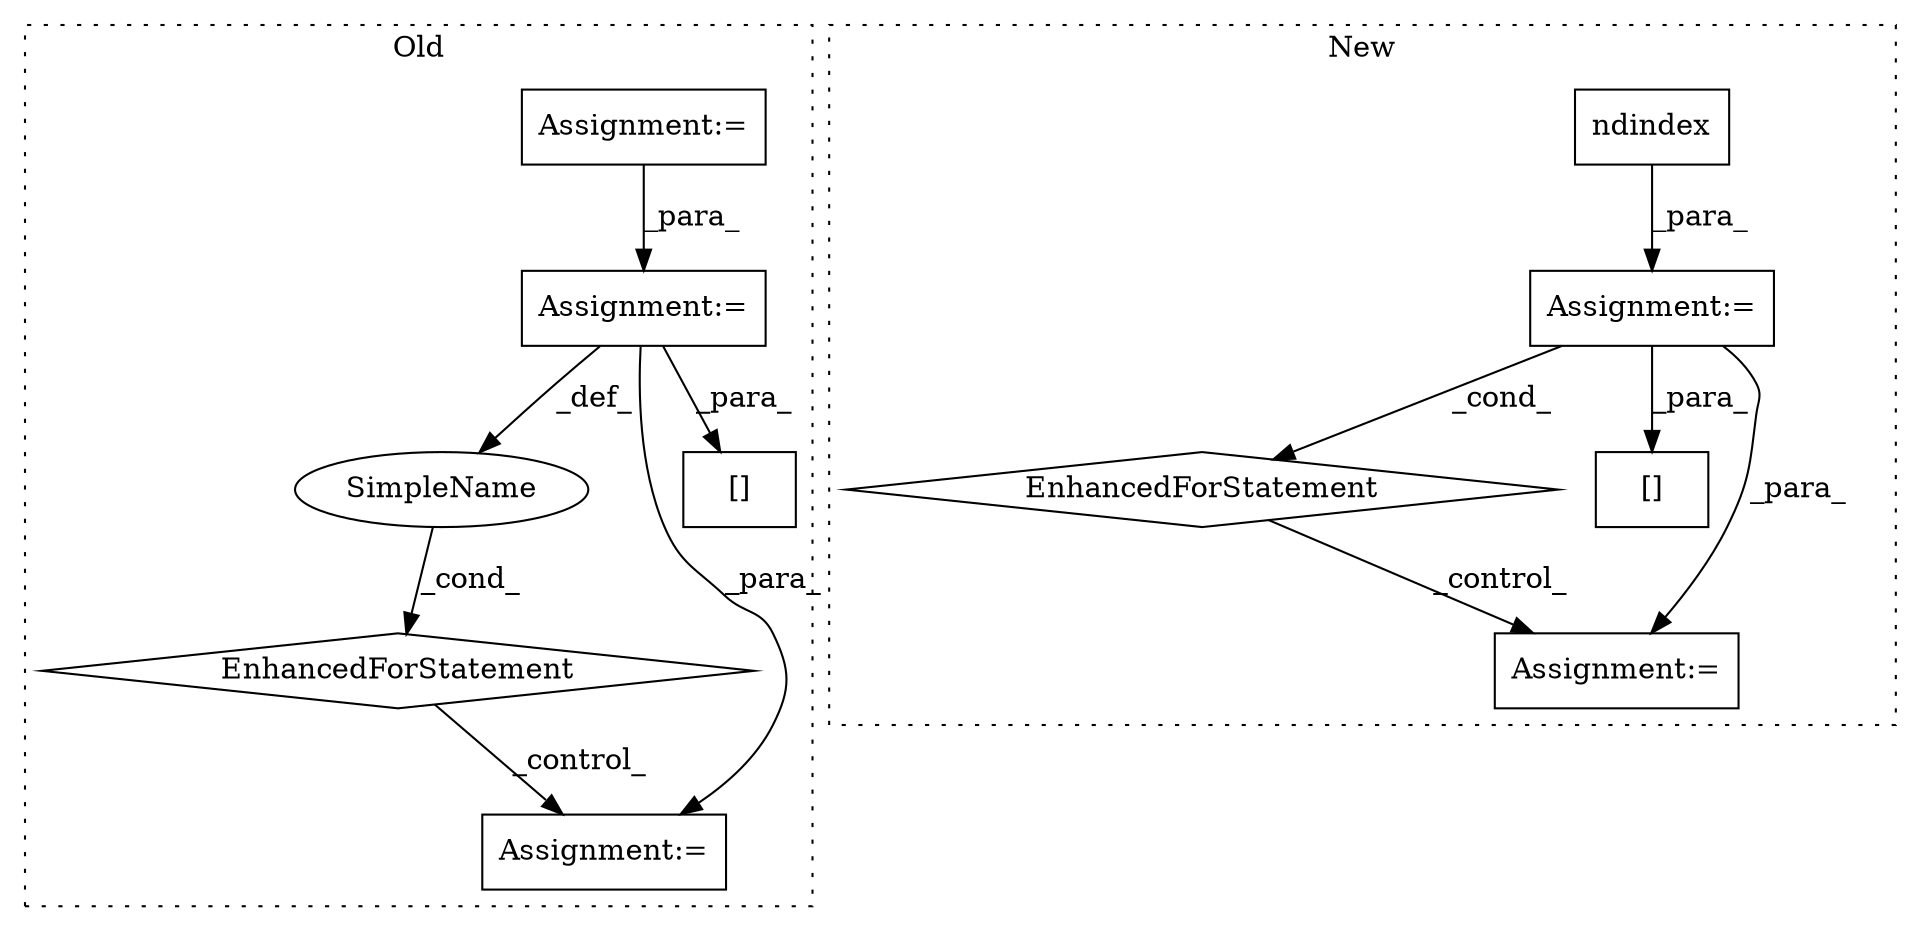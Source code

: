 digraph G {
subgraph cluster0 {
1 [label="EnhancedForStatement" a="70" s="1017,1100" l="57,2" shape="diamond"];
3 [label="Assignment:=" a="7" s="1017,1100" l="57,2" shape="box"];
6 [label="Assignment:=" a="7" s="914" l="1" shape="box"];
7 [label="SimpleName" a="42" s="1078" l="9" shape="ellipse"];
8 [label="Assignment:=" a="7" s="1122" l="1" shape="box"];
10 [label="[]" a="2" s="1225,1245" l="6,1" shape="box"];
label = "Old";
style="dotted";
}
subgraph cluster1 {
2 [label="ndindex" a="32" s="913,943" l="8,1" shape="box"];
4 [label="Assignment:=" a="7" s="834,944" l="64,2" shape="box"];
5 [label="EnhancedForStatement" a="70" s="834,944" l="64,2" shape="diamond"];
9 [label="[]" a="2" s="1154,1162" l="6,1" shape="box"];
11 [label="Assignment:=" a="7" s="1003" l="1" shape="box"];
label = "New";
style="dotted";
}
1 -> 8 [label="_control_"];
2 -> 4 [label="_para_"];
3 -> 10 [label="_para_"];
3 -> 7 [label="_def_"];
3 -> 8 [label="_para_"];
4 -> 11 [label="_para_"];
4 -> 9 [label="_para_"];
4 -> 5 [label="_cond_"];
5 -> 11 [label="_control_"];
6 -> 3 [label="_para_"];
7 -> 1 [label="_cond_"];
}